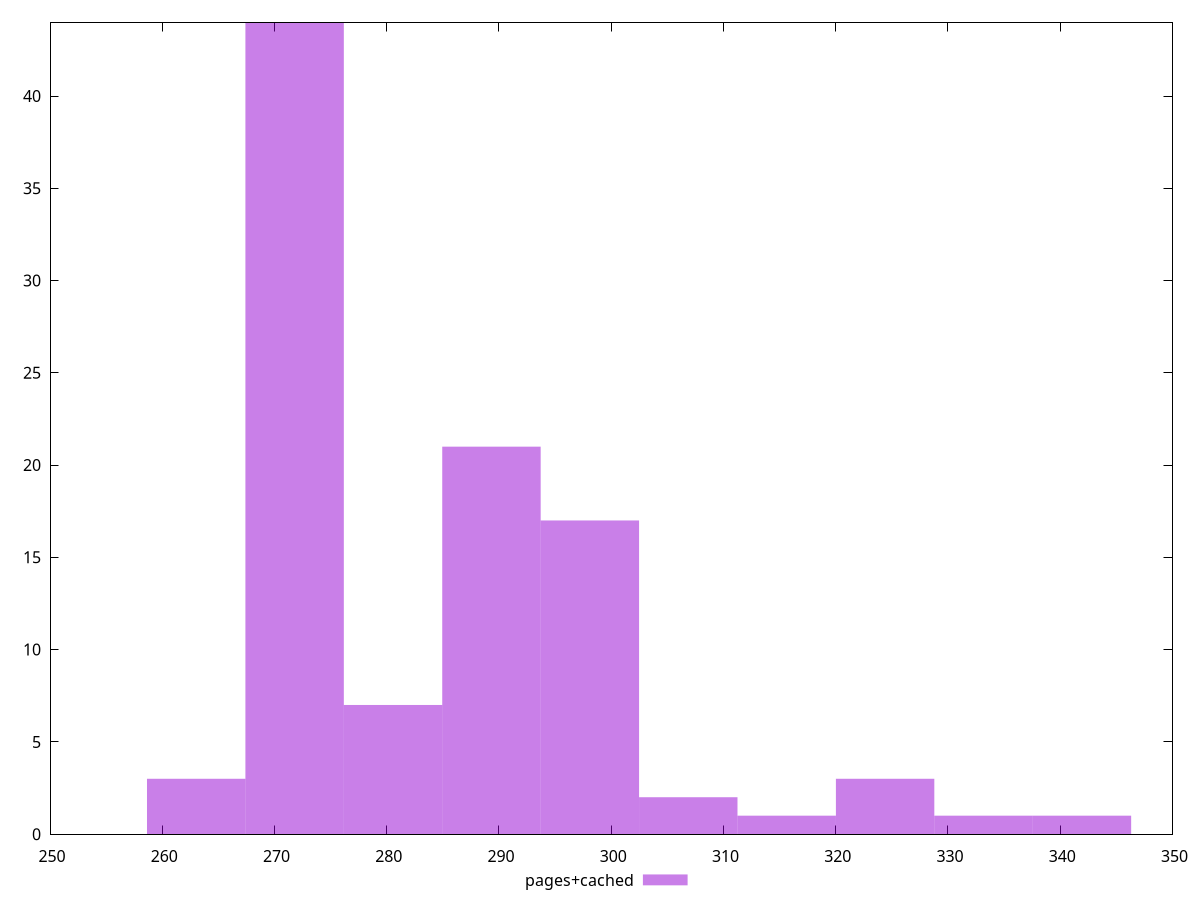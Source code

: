 $_pagesCached <<EOF
289.3273248769432 21
280.5598301837025 7
324.397303649906 3
271.7923354904618 44
298.0948195701839 17
341.9322930363874 1
315.62980895666533 1
306.8623142634246 2
263.0248407972211 3
333.16479834314674 1
EOF
set key outside below
set terminal pngcairo
set output "report_00005_2020-11-02T22-26-11.212Z/max-potential-fid/pages+cached//raw_hist.png"
set yrange [0:44]
set boxwidth 8.767494693240703
set style fill transparent solid 0.5 noborder
plot $_pagesCached title "pages+cached" with boxes ,